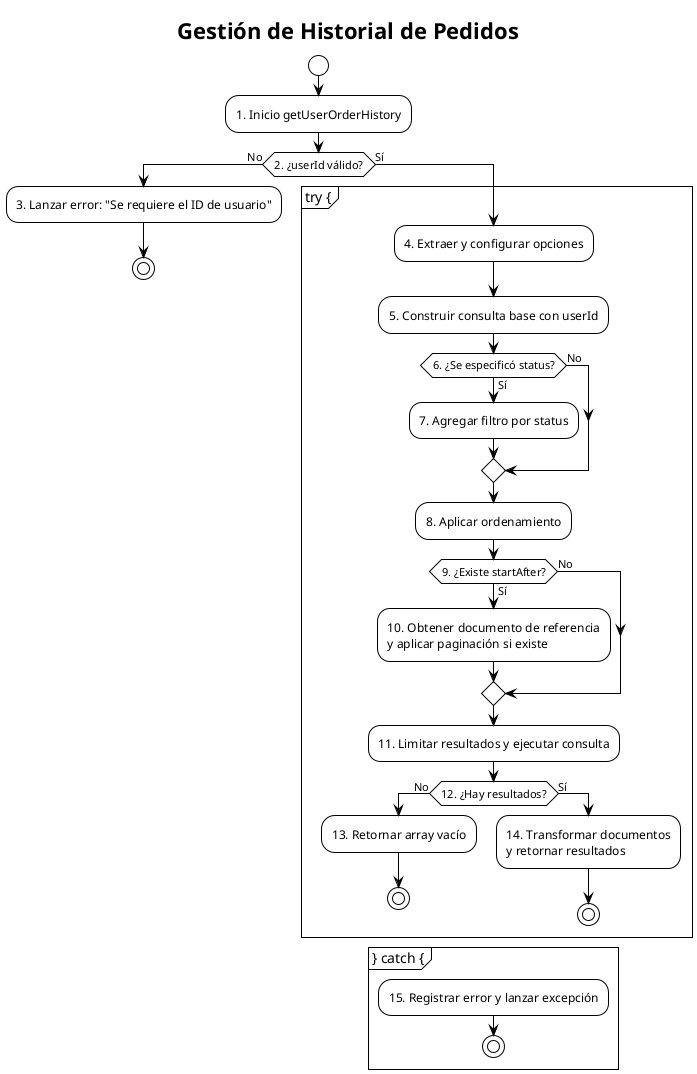 @startuml
!theme plain
skinparam backgroundColor white
skinparam defaultFontName Arial
skinparam defaultFontColor black
skinparam arrowColor black
skinparam shadowing false

title Gestión de Historial de Pedidos

start
:1. Inicio getUserOrderHistory;

if (2. ¿userId válido?) then (No)
  :3. Lanzar error: "Se requiere el ID de usuario";
  stop
else (Sí)
  partition "try {" {
    :4. Extraer y configurar opciones;
    :5. Construir consulta base con userId;
    
    if (6. ¿Se especificó status?) then (Sí)
      :7. Agregar filtro por status;
    else (No)
    endif
    
    :8. Aplicar ordenamiento;
    
    if (9. ¿Existe startAfter?) then (Sí)
      :10. Obtener documento de referencia
      y aplicar paginación si existe;
    else (No)
    endif
    
    :11. Limitar resultados y ejecutar consulta;
    
    if (12. ¿Hay resultados?) then (No)
      :13. Retornar array vacío;
      stop
    else (Sí)
      :14. Transformar documentos
      y retornar resultados;
      stop
    endif
  }
  
  partition "} catch {" {
    :15. Registrar error y lanzar excepción;
    stop
  }
endif

@enduml